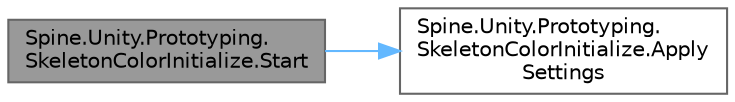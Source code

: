 digraph "Spine.Unity.Prototyping.SkeletonColorInitialize.Start"
{
 // LATEX_PDF_SIZE
  bgcolor="transparent";
  edge [fontname=Helvetica,fontsize=10,labelfontname=Helvetica,labelfontsize=10];
  node [fontname=Helvetica,fontsize=10,shape=box,height=0.2,width=0.4];
  rankdir="LR";
  Node1 [id="Node000001",label="Spine.Unity.Prototyping.\lSkeletonColorInitialize.Start",height=0.2,width=0.4,color="gray40", fillcolor="grey60", style="filled", fontcolor="black",tooltip=" "];
  Node1 -> Node2 [id="edge1_Node000001_Node000002",color="steelblue1",style="solid",tooltip=" "];
  Node2 [id="Node000002",label="Spine.Unity.Prototyping.\lSkeletonColorInitialize.Apply\lSettings",height=0.2,width=0.4,color="grey40", fillcolor="white", style="filled",URL="$class_spine_1_1_unity_1_1_prototyping_1_1_skeleton_color_initialize.html#a3a53a29d08ce531d8dc03983118ccddf",tooltip=" "];
}
